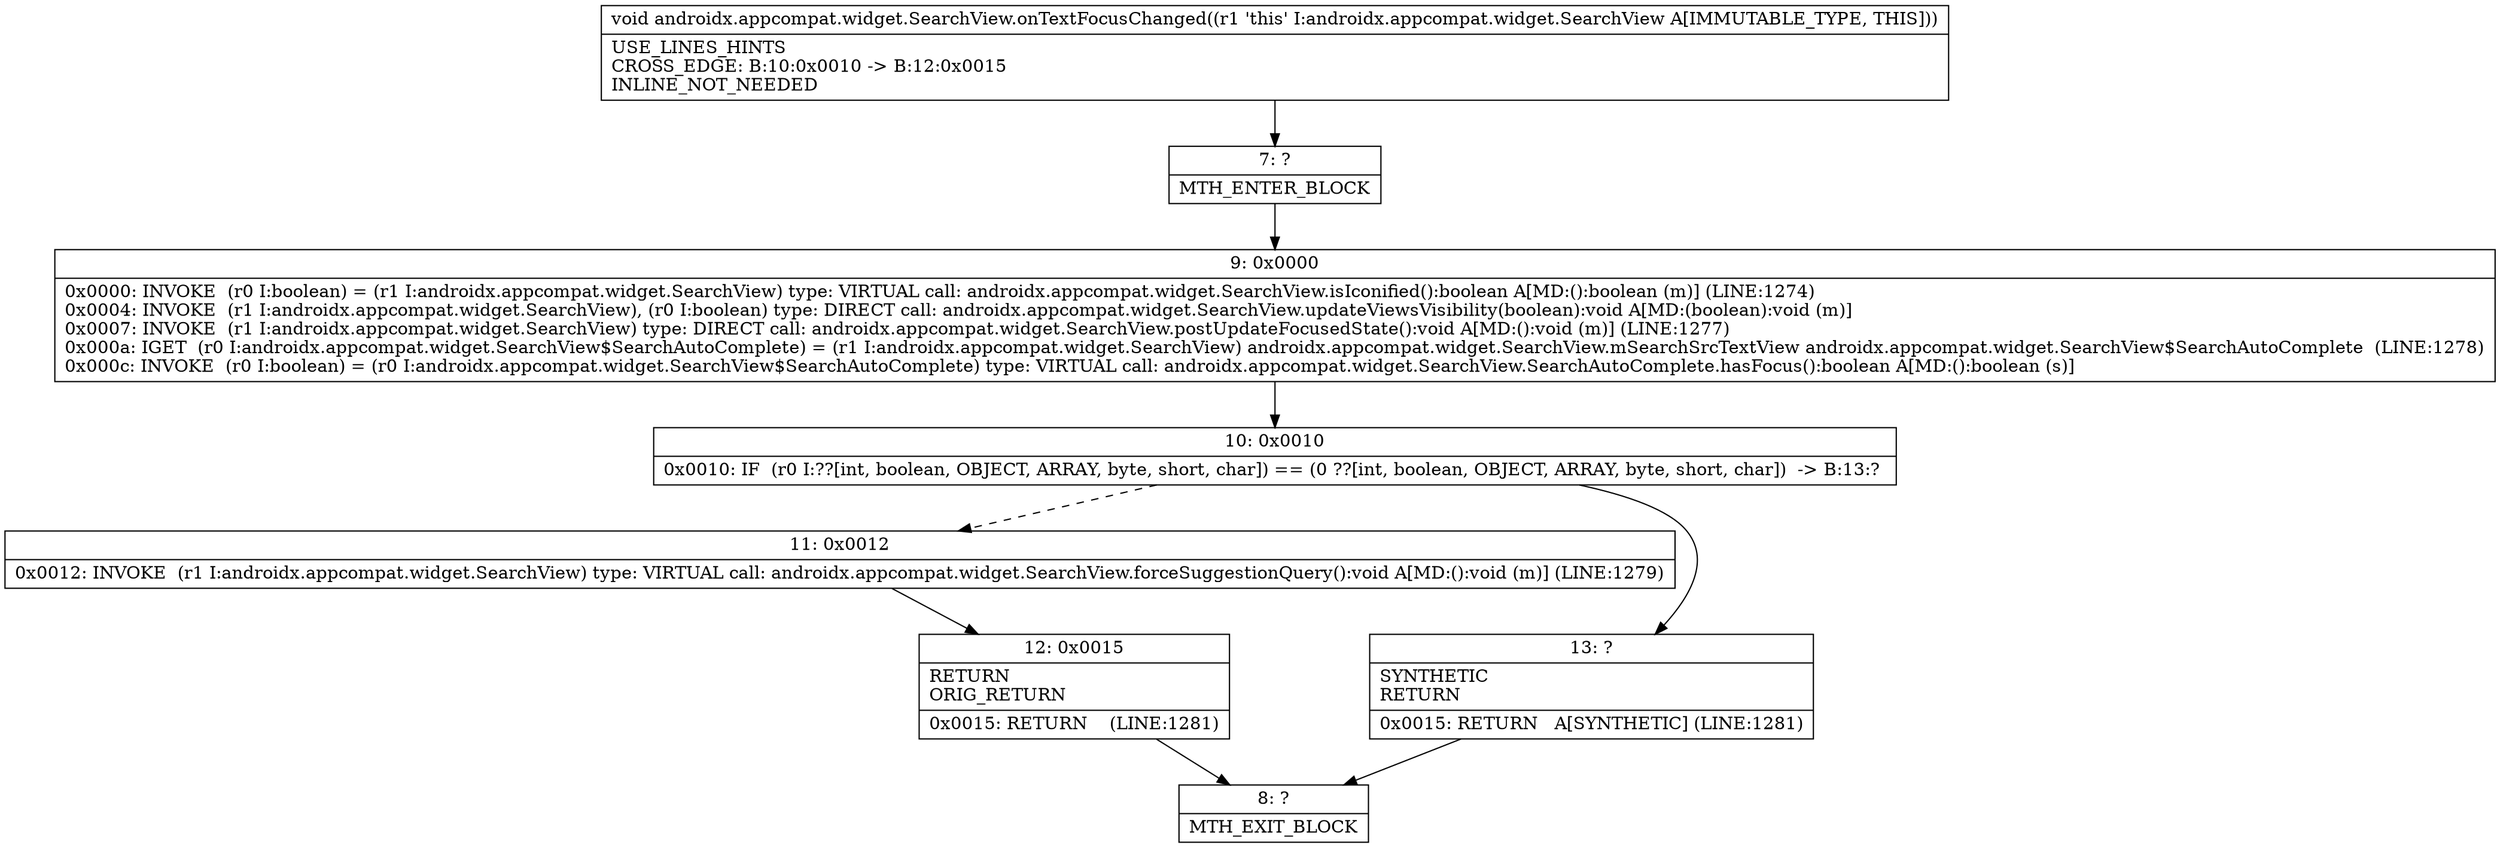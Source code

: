 digraph "CFG forandroidx.appcompat.widget.SearchView.onTextFocusChanged()V" {
Node_7 [shape=record,label="{7\:\ ?|MTH_ENTER_BLOCK\l}"];
Node_9 [shape=record,label="{9\:\ 0x0000|0x0000: INVOKE  (r0 I:boolean) = (r1 I:androidx.appcompat.widget.SearchView) type: VIRTUAL call: androidx.appcompat.widget.SearchView.isIconified():boolean A[MD:():boolean (m)] (LINE:1274)\l0x0004: INVOKE  (r1 I:androidx.appcompat.widget.SearchView), (r0 I:boolean) type: DIRECT call: androidx.appcompat.widget.SearchView.updateViewsVisibility(boolean):void A[MD:(boolean):void (m)]\l0x0007: INVOKE  (r1 I:androidx.appcompat.widget.SearchView) type: DIRECT call: androidx.appcompat.widget.SearchView.postUpdateFocusedState():void A[MD:():void (m)] (LINE:1277)\l0x000a: IGET  (r0 I:androidx.appcompat.widget.SearchView$SearchAutoComplete) = (r1 I:androidx.appcompat.widget.SearchView) androidx.appcompat.widget.SearchView.mSearchSrcTextView androidx.appcompat.widget.SearchView$SearchAutoComplete  (LINE:1278)\l0x000c: INVOKE  (r0 I:boolean) = (r0 I:androidx.appcompat.widget.SearchView$SearchAutoComplete) type: VIRTUAL call: androidx.appcompat.widget.SearchView.SearchAutoComplete.hasFocus():boolean A[MD:():boolean (s)]\l}"];
Node_10 [shape=record,label="{10\:\ 0x0010|0x0010: IF  (r0 I:??[int, boolean, OBJECT, ARRAY, byte, short, char]) == (0 ??[int, boolean, OBJECT, ARRAY, byte, short, char])  \-\> B:13:? \l}"];
Node_11 [shape=record,label="{11\:\ 0x0012|0x0012: INVOKE  (r1 I:androidx.appcompat.widget.SearchView) type: VIRTUAL call: androidx.appcompat.widget.SearchView.forceSuggestionQuery():void A[MD:():void (m)] (LINE:1279)\l}"];
Node_12 [shape=record,label="{12\:\ 0x0015|RETURN\lORIG_RETURN\l|0x0015: RETURN    (LINE:1281)\l}"];
Node_8 [shape=record,label="{8\:\ ?|MTH_EXIT_BLOCK\l}"];
Node_13 [shape=record,label="{13\:\ ?|SYNTHETIC\lRETURN\l|0x0015: RETURN   A[SYNTHETIC] (LINE:1281)\l}"];
MethodNode[shape=record,label="{void androidx.appcompat.widget.SearchView.onTextFocusChanged((r1 'this' I:androidx.appcompat.widget.SearchView A[IMMUTABLE_TYPE, THIS]))  | USE_LINES_HINTS\lCROSS_EDGE: B:10:0x0010 \-\> B:12:0x0015\lINLINE_NOT_NEEDED\l}"];
MethodNode -> Node_7;Node_7 -> Node_9;
Node_9 -> Node_10;
Node_10 -> Node_11[style=dashed];
Node_10 -> Node_13;
Node_11 -> Node_12;
Node_12 -> Node_8;
Node_13 -> Node_8;
}

